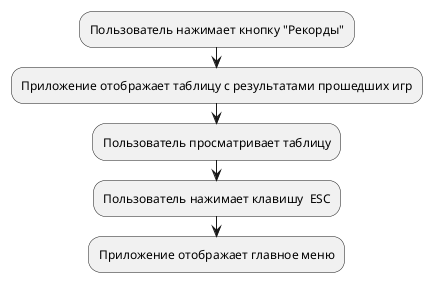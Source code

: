 @startuml
:Пользователь нажимает кнопку "Рекорды";
:Приложение отображает таблицу с результатами прошедших игр;
:Пользователь просматривает таблицу;
:Пользователь нажимает клавишу  ESC;
:Приложение отображает главное меню;
@enduml
